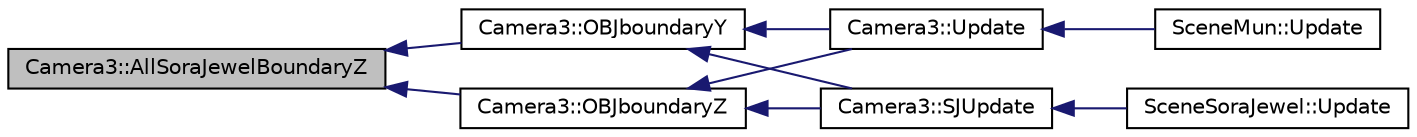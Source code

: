 digraph "Camera3::AllSoraJewelBoundaryZ"
{
  bgcolor="transparent";
  edge [fontname="Helvetica",fontsize="10",labelfontname="Helvetica",labelfontsize="10"];
  node [fontname="Helvetica",fontsize="10",shape=record];
  rankdir="LR";
  Node1 [label="Camera3::AllSoraJewelBoundaryZ",height=0.2,width=0.4,color="black", fillcolor="grey75", style="filled", fontcolor="black"];
  Node1 -> Node2 [dir="back",color="midnightblue",fontsize="10",style="solid",fontname="Helvetica"];
  Node2 [label="Camera3::OBJboundaryY",height=0.2,width=0.4,color="black",URL="$classCamera3.html#ac2263d661658db8abcb97df54cb09c16",tooltip="Camera3 OBJboundaryY function. "];
  Node2 -> Node3 [dir="back",color="midnightblue",fontsize="10",style="solid",fontname="Helvetica"];
  Node3 [label="Camera3::Update",height=0.2,width=0.4,color="black",URL="$classCamera3.html#a1325eb6c97194791fb8da473e2560add",tooltip="Camera3 Update function. "];
  Node3 -> Node4 [dir="back",color="midnightblue",fontsize="10",style="solid",fontname="Helvetica"];
  Node4 [label="SceneMun::Update",height=0.2,width=0.4,color="black",URL="$classSceneMun.html#ac31a057e66f46bb4d9a7b3fb1c2cfbb9",tooltip="SceneMun main update Function. "];
  Node2 -> Node5 [dir="back",color="midnightblue",fontsize="10",style="solid",fontname="Helvetica"];
  Node5 [label="Camera3::SJUpdate",height=0.2,width=0.4,color="black",URL="$classCamera3.html#a9b14833d93a40442a53edf635837045c",tooltip="Camera3 SJUpdate funcion. "];
  Node5 -> Node6 [dir="back",color="midnightblue",fontsize="10",style="solid",fontname="Helvetica"];
  Node6 [label="SceneSoraJewel::Update",height=0.2,width=0.4,color="black",URL="$classSceneSoraJewel.html#a581a47998e6133291289306656463cb6",tooltip="This function is constantly running to update the scene such as animation and game logics..."];
  Node1 -> Node7 [dir="back",color="midnightblue",fontsize="10",style="solid",fontname="Helvetica"];
  Node7 [label="Camera3::OBJboundaryZ",height=0.2,width=0.4,color="black",URL="$classCamera3.html#aa26ef7e7f4b7f981404cb3e8ba6d29cc",tooltip="Camera3 OBJboundaryZ function. "];
  Node7 -> Node3 [dir="back",color="midnightblue",fontsize="10",style="solid",fontname="Helvetica"];
  Node7 -> Node5 [dir="back",color="midnightblue",fontsize="10",style="solid",fontname="Helvetica"];
}
